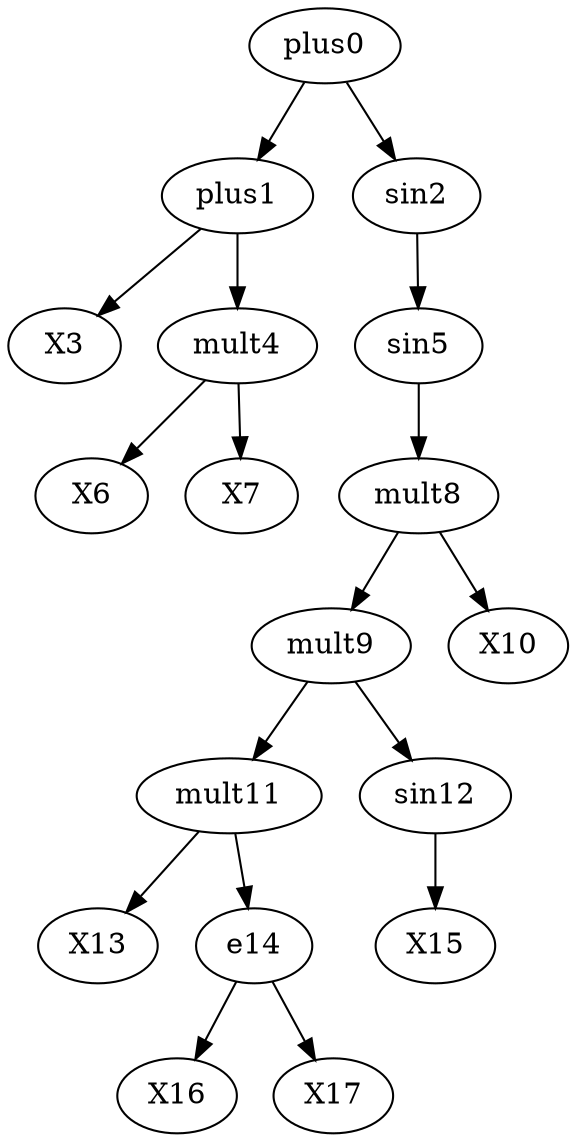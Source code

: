 digraph T {
	plus0 -> plus1;
	plus0 -> sin2;
	plus1 -> X3;
	plus1 -> mult4;
	sin2 -> sin5;
	mult4 -> X6;
	mult4 -> X7;
	sin5 -> mult8;
	mult8 -> mult9;
	mult8 -> X10;
	mult9 -> mult11;
	mult9 -> sin12;
	mult11 -> X13;
	mult11 -> e14;
	sin12 -> X15;
	e14 -> X16;
	e14 -> X17;
}
